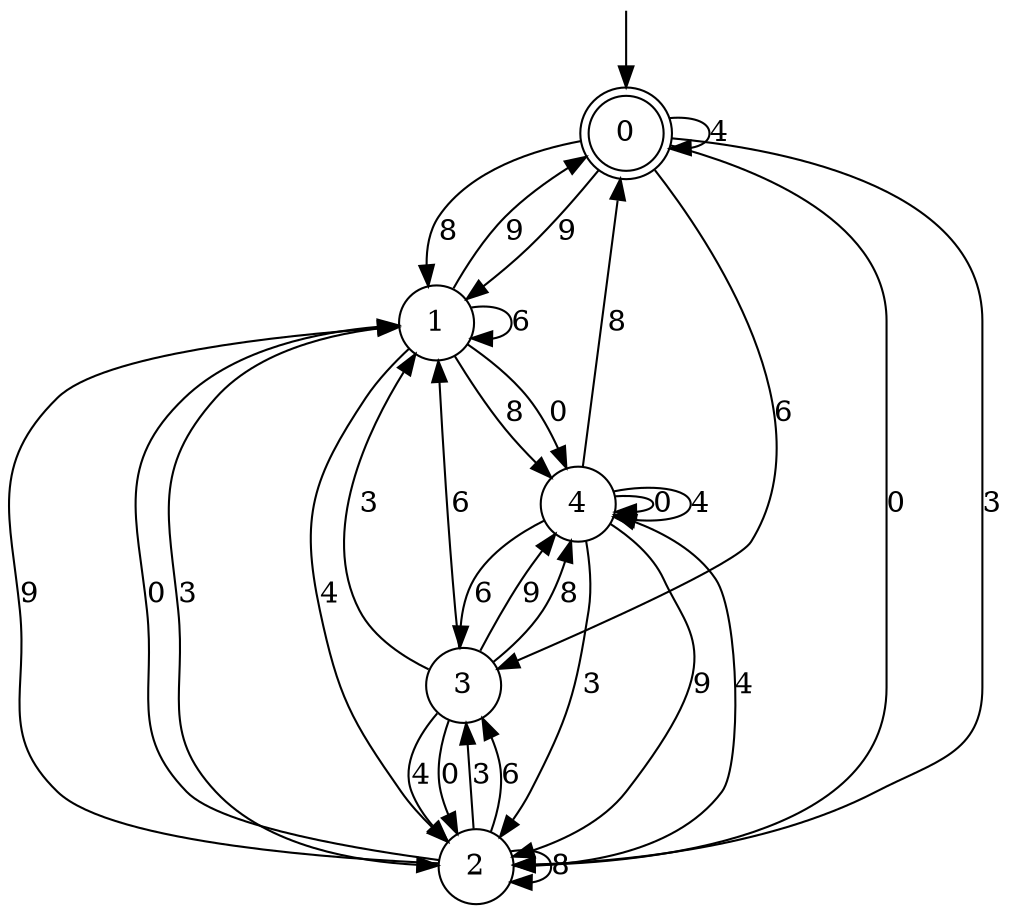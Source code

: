 digraph g {

	s0 [shape="doublecircle" label="0"];
	s1 [shape="circle" label="1"];
	s2 [shape="circle" label="2"];
	s3 [shape="circle" label="3"];
	s4 [shape="circle" label="4"];
	s0 -> s1 [label="9"];
	s0 -> s2 [label="0"];
	s0 -> s2 [label="3"];
	s0 -> s0 [label="4"];
	s0 -> s3 [label="6"];
	s0 -> s1 [label="8"];
	s1 -> s0 [label="9"];
	s1 -> s4 [label="0"];
	s1 -> s2 [label="3"];
	s1 -> s2 [label="4"];
	s1 -> s1 [label="6"];
	s1 -> s4 [label="8"];
	s2 -> s1 [label="9"];
	s2 -> s1 [label="0"];
	s2 -> s3 [label="3"];
	s2 -> s4 [label="4"];
	s2 -> s3 [label="6"];
	s2 -> s2 [label="8"];
	s3 -> s4 [label="9"];
	s3 -> s2 [label="0"];
	s3 -> s1 [label="3"];
	s3 -> s2 [label="4"];
	s3 -> s1 [label="6"];
	s3 -> s4 [label="8"];
	s4 -> s2 [label="9"];
	s4 -> s4 [label="0"];
	s4 -> s2 [label="3"];
	s4 -> s4 [label="4"];
	s4 -> s3 [label="6"];
	s4 -> s0 [label="8"];

__start0 [label="" shape="none" width="0" height="0"];
__start0 -> s0;

}
